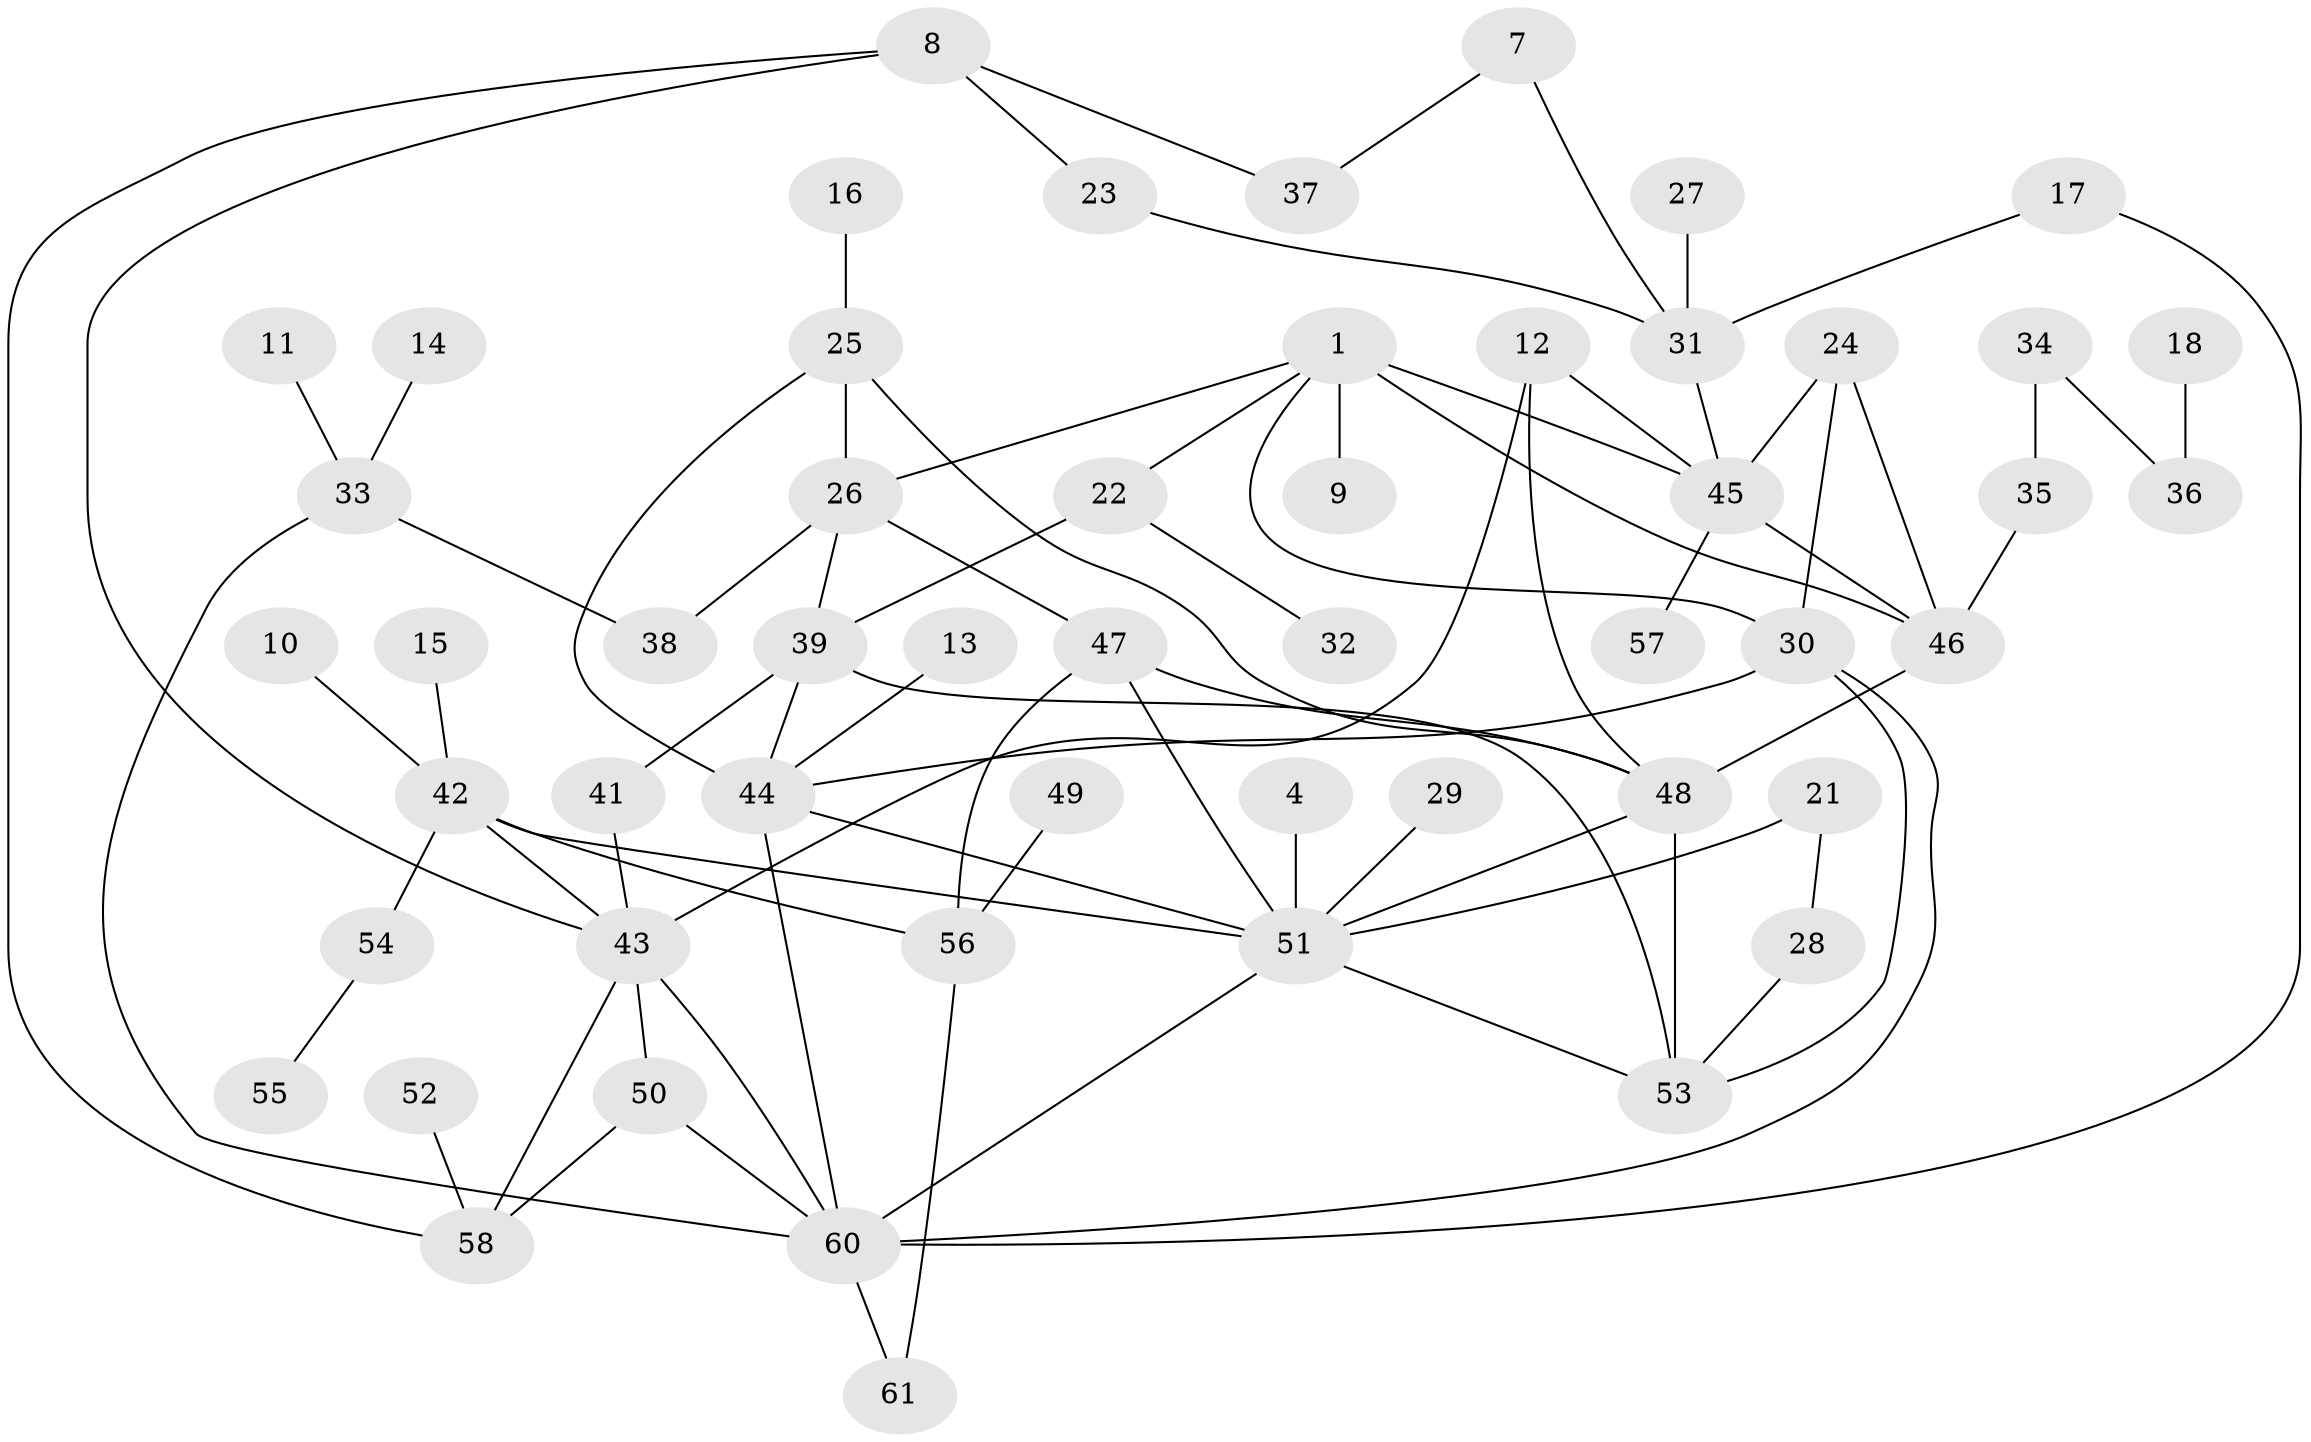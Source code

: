// original degree distribution, {2: 0.36363636363636365, 5: 0.09090909090909091, 4: 0.09090909090909091, 0: 0.06611570247933884, 3: 0.12396694214876033, 1: 0.23140495867768596, 8: 0.008264462809917356, 6: 0.024793388429752067}
// Generated by graph-tools (version 1.1) at 2025/25/03/09/25 03:25:23]
// undirected, 53 vertices, 81 edges
graph export_dot {
graph [start="1"]
  node [color=gray90,style=filled];
  1;
  4;
  7;
  8;
  9;
  10;
  11;
  12;
  13;
  14;
  15;
  16;
  17;
  18;
  21;
  22;
  23;
  24;
  25;
  26;
  27;
  28;
  29;
  30;
  31;
  32;
  33;
  34;
  35;
  36;
  37;
  38;
  39;
  41;
  42;
  43;
  44;
  45;
  46;
  47;
  48;
  49;
  50;
  51;
  52;
  53;
  54;
  55;
  56;
  57;
  58;
  60;
  61;
  1 -- 9 [weight=2.0];
  1 -- 22 [weight=1.0];
  1 -- 26 [weight=1.0];
  1 -- 30 [weight=1.0];
  1 -- 45 [weight=1.0];
  1 -- 46 [weight=1.0];
  4 -- 51 [weight=1.0];
  7 -- 31 [weight=1.0];
  7 -- 37 [weight=1.0];
  8 -- 23 [weight=1.0];
  8 -- 37 [weight=1.0];
  8 -- 43 [weight=1.0];
  8 -- 58 [weight=1.0];
  10 -- 42 [weight=1.0];
  11 -- 33 [weight=1.0];
  12 -- 43 [weight=1.0];
  12 -- 45 [weight=1.0];
  12 -- 48 [weight=1.0];
  13 -- 44 [weight=1.0];
  14 -- 33 [weight=1.0];
  15 -- 42 [weight=1.0];
  16 -- 25 [weight=1.0];
  17 -- 31 [weight=1.0];
  17 -- 60 [weight=1.0];
  18 -- 36 [weight=1.0];
  21 -- 28 [weight=1.0];
  21 -- 51 [weight=1.0];
  22 -- 32 [weight=1.0];
  22 -- 39 [weight=1.0];
  23 -- 31 [weight=1.0];
  24 -- 30 [weight=1.0];
  24 -- 45 [weight=1.0];
  24 -- 46 [weight=1.0];
  25 -- 26 [weight=1.0];
  25 -- 44 [weight=1.0];
  25 -- 48 [weight=1.0];
  26 -- 38 [weight=1.0];
  26 -- 39 [weight=1.0];
  26 -- 47 [weight=1.0];
  27 -- 31 [weight=1.0];
  28 -- 53 [weight=1.0];
  29 -- 51 [weight=1.0];
  30 -- 44 [weight=1.0];
  30 -- 53 [weight=1.0];
  30 -- 60 [weight=1.0];
  31 -- 45 [weight=1.0];
  33 -- 38 [weight=1.0];
  33 -- 60 [weight=1.0];
  34 -- 35 [weight=1.0];
  34 -- 36 [weight=1.0];
  35 -- 46 [weight=1.0];
  39 -- 41 [weight=1.0];
  39 -- 44 [weight=1.0];
  39 -- 53 [weight=1.0];
  41 -- 43 [weight=1.0];
  42 -- 43 [weight=1.0];
  42 -- 51 [weight=1.0];
  42 -- 54 [weight=1.0];
  42 -- 56 [weight=1.0];
  43 -- 50 [weight=1.0];
  43 -- 58 [weight=1.0];
  43 -- 60 [weight=2.0];
  44 -- 51 [weight=1.0];
  44 -- 60 [weight=1.0];
  45 -- 46 [weight=1.0];
  45 -- 57 [weight=1.0];
  46 -- 48 [weight=1.0];
  47 -- 48 [weight=1.0];
  47 -- 51 [weight=1.0];
  47 -- 56 [weight=1.0];
  48 -- 51 [weight=1.0];
  48 -- 53 [weight=1.0];
  49 -- 56 [weight=1.0];
  50 -- 58 [weight=1.0];
  50 -- 60 [weight=1.0];
  51 -- 53 [weight=1.0];
  51 -- 60 [weight=1.0];
  52 -- 58 [weight=1.0];
  54 -- 55 [weight=1.0];
  56 -- 61 [weight=1.0];
  60 -- 61 [weight=1.0];
}
